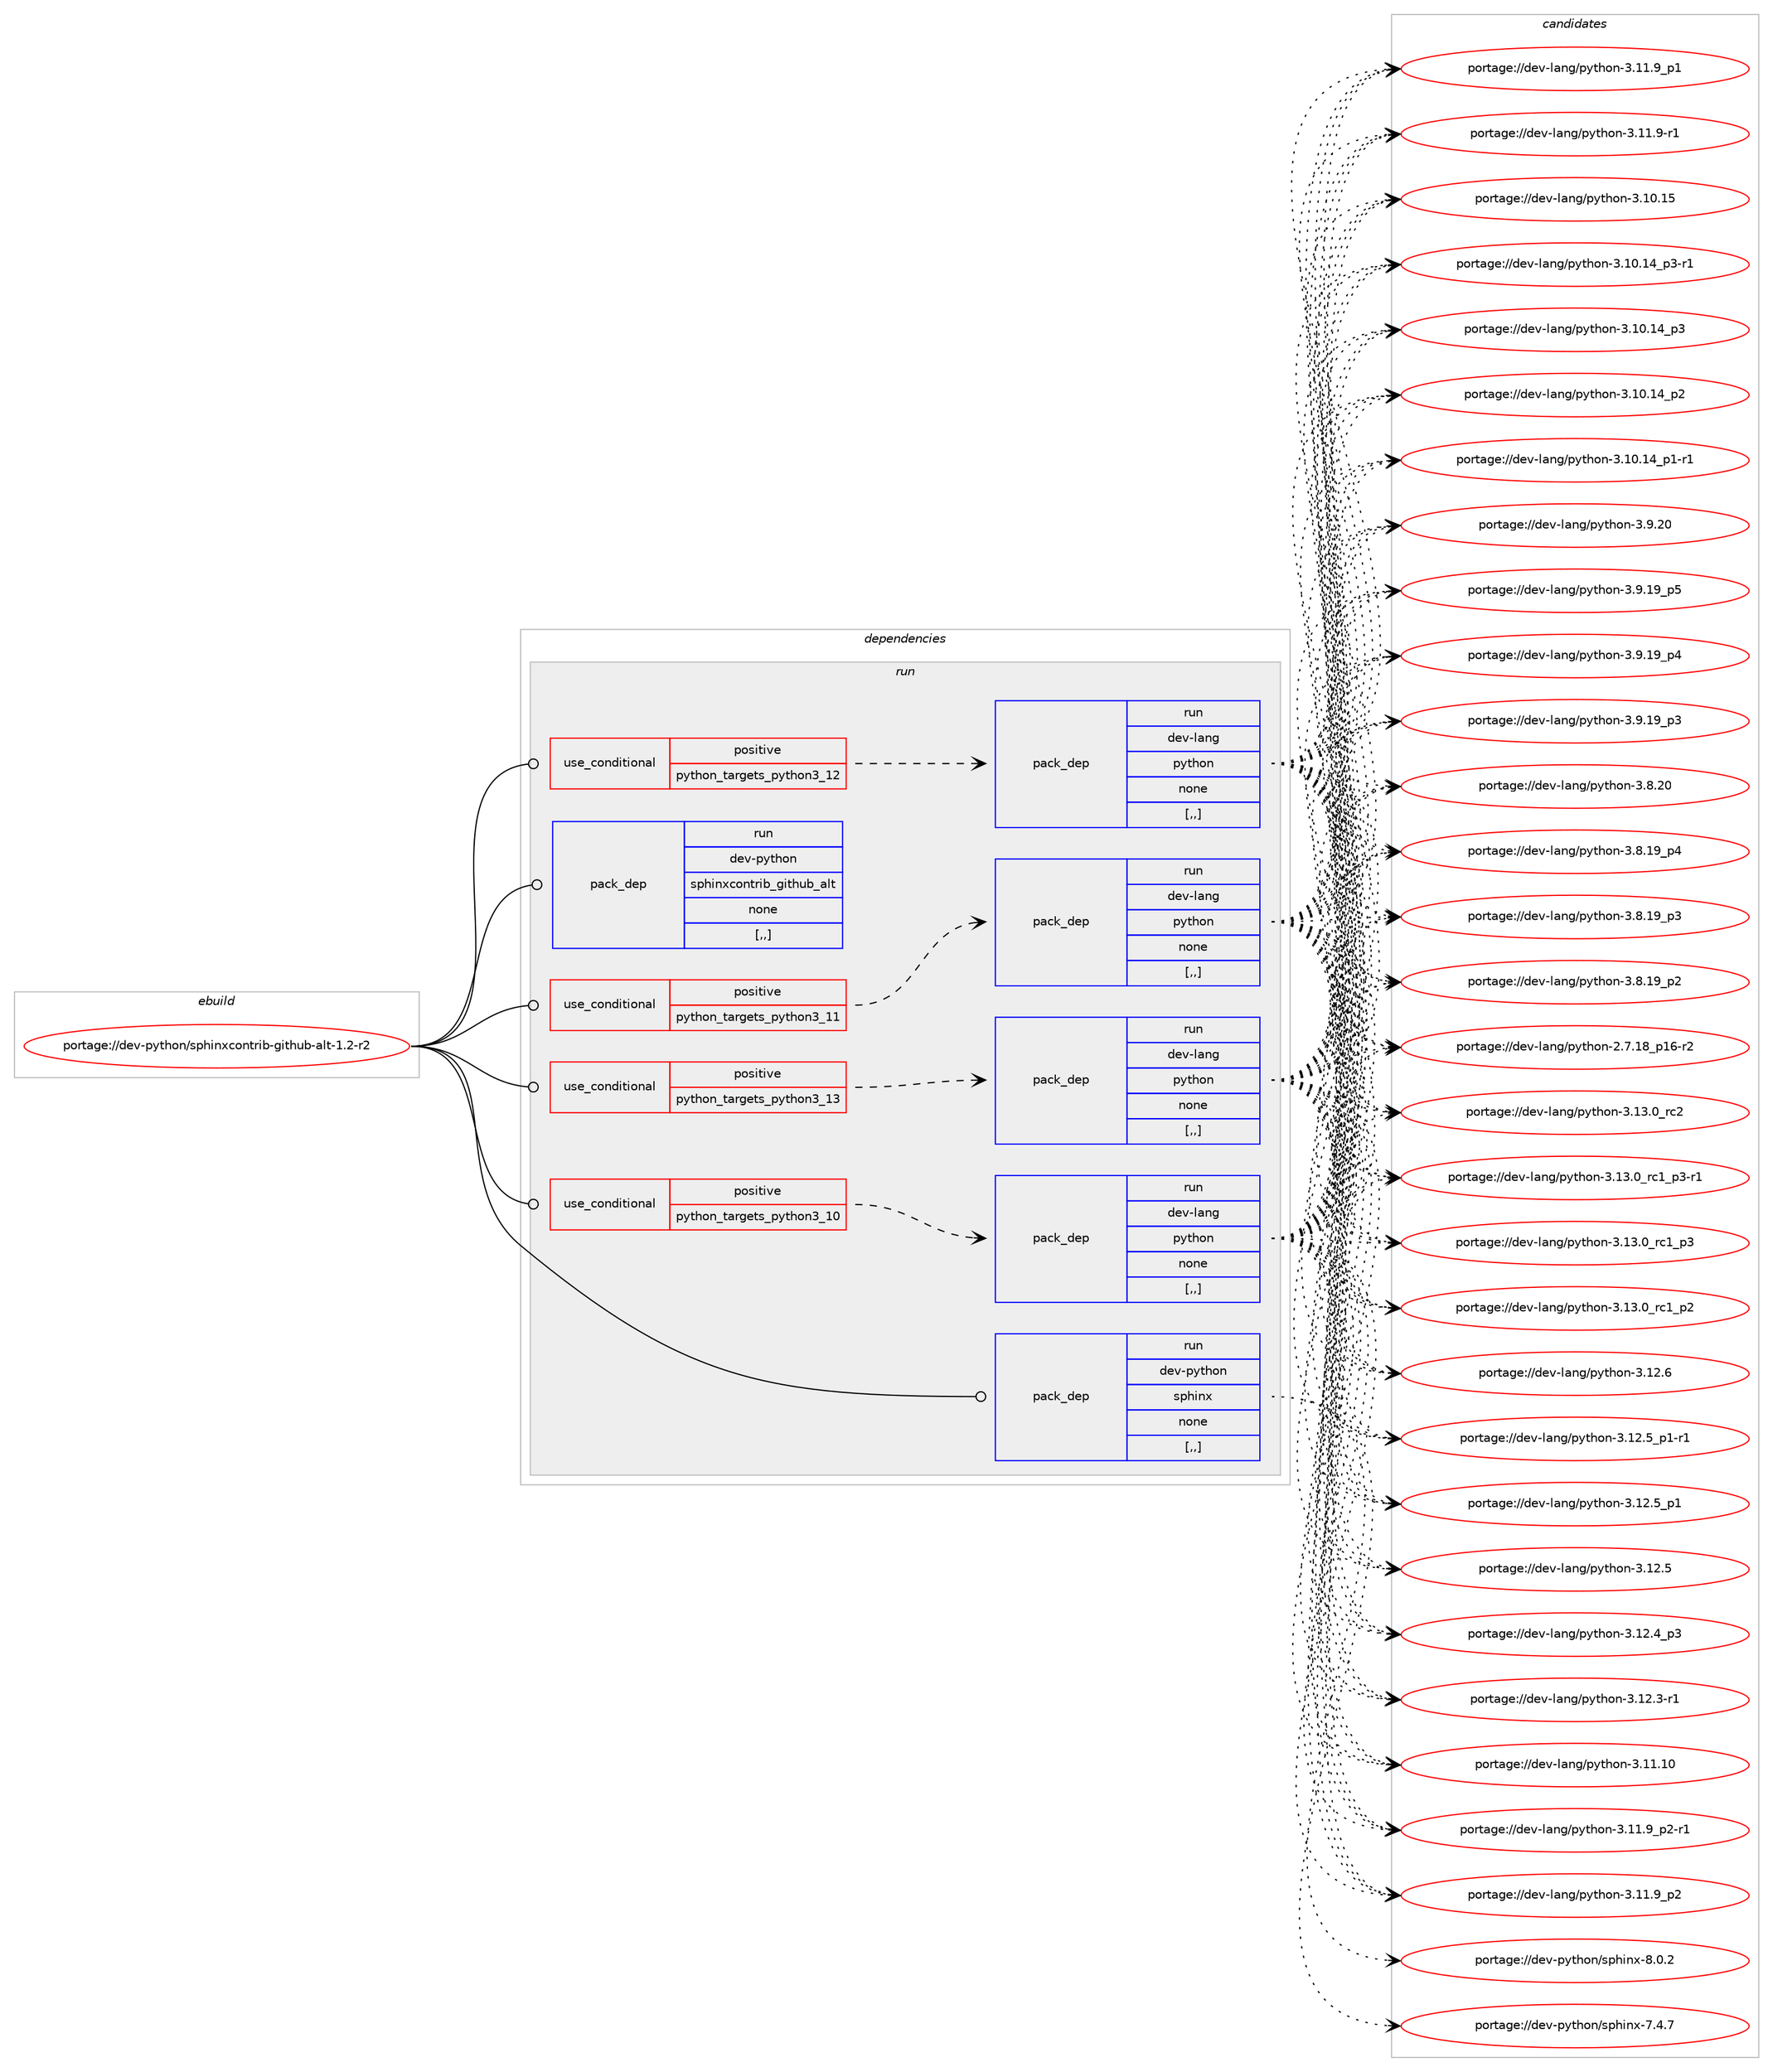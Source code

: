 digraph prolog {

# *************
# Graph options
# *************

newrank=true;
concentrate=true;
compound=true;
graph [rankdir=LR,fontname=Helvetica,fontsize=10,ranksep=1.5];#, ranksep=2.5, nodesep=0.2];
edge  [arrowhead=vee];
node  [fontname=Helvetica,fontsize=10];

# **********
# The ebuild
# **********

subgraph cluster_leftcol {
color=gray;
label=<<i>ebuild</i>>;
id [label="portage://dev-python/sphinxcontrib-github-alt-1.2-r2", color=red, width=4, href="../dev-python/sphinxcontrib-github-alt-1.2-r2.svg"];
}

# ****************
# The dependencies
# ****************

subgraph cluster_midcol {
color=gray;
label=<<i>dependencies</i>>;
subgraph cluster_compile {
fillcolor="#eeeeee";
style=filled;
label=<<i>compile</i>>;
}
subgraph cluster_compileandrun {
fillcolor="#eeeeee";
style=filled;
label=<<i>compile and run</i>>;
}
subgraph cluster_run {
fillcolor="#eeeeee";
style=filled;
label=<<i>run</i>>;
subgraph cond170552 {
dependency659449 [label=<<TABLE BORDER="0" CELLBORDER="1" CELLSPACING="0" CELLPADDING="4"><TR><TD ROWSPAN="3" CELLPADDING="10">use_conditional</TD></TR><TR><TD>positive</TD></TR><TR><TD>python_targets_python3_10</TD></TR></TABLE>>, shape=none, color=red];
subgraph pack484035 {
dependency659450 [label=<<TABLE BORDER="0" CELLBORDER="1" CELLSPACING="0" CELLPADDING="4" WIDTH="220"><TR><TD ROWSPAN="6" CELLPADDING="30">pack_dep</TD></TR><TR><TD WIDTH="110">run</TD></TR><TR><TD>dev-lang</TD></TR><TR><TD>python</TD></TR><TR><TD>none</TD></TR><TR><TD>[,,]</TD></TR></TABLE>>, shape=none, color=blue];
}
dependency659449:e -> dependency659450:w [weight=20,style="dashed",arrowhead="vee"];
}
id:e -> dependency659449:w [weight=20,style="solid",arrowhead="odot"];
subgraph cond170553 {
dependency659451 [label=<<TABLE BORDER="0" CELLBORDER="1" CELLSPACING="0" CELLPADDING="4"><TR><TD ROWSPAN="3" CELLPADDING="10">use_conditional</TD></TR><TR><TD>positive</TD></TR><TR><TD>python_targets_python3_11</TD></TR></TABLE>>, shape=none, color=red];
subgraph pack484036 {
dependency659452 [label=<<TABLE BORDER="0" CELLBORDER="1" CELLSPACING="0" CELLPADDING="4" WIDTH="220"><TR><TD ROWSPAN="6" CELLPADDING="30">pack_dep</TD></TR><TR><TD WIDTH="110">run</TD></TR><TR><TD>dev-lang</TD></TR><TR><TD>python</TD></TR><TR><TD>none</TD></TR><TR><TD>[,,]</TD></TR></TABLE>>, shape=none, color=blue];
}
dependency659451:e -> dependency659452:w [weight=20,style="dashed",arrowhead="vee"];
}
id:e -> dependency659451:w [weight=20,style="solid",arrowhead="odot"];
subgraph cond170554 {
dependency659453 [label=<<TABLE BORDER="0" CELLBORDER="1" CELLSPACING="0" CELLPADDING="4"><TR><TD ROWSPAN="3" CELLPADDING="10">use_conditional</TD></TR><TR><TD>positive</TD></TR><TR><TD>python_targets_python3_12</TD></TR></TABLE>>, shape=none, color=red];
subgraph pack484037 {
dependency659454 [label=<<TABLE BORDER="0" CELLBORDER="1" CELLSPACING="0" CELLPADDING="4" WIDTH="220"><TR><TD ROWSPAN="6" CELLPADDING="30">pack_dep</TD></TR><TR><TD WIDTH="110">run</TD></TR><TR><TD>dev-lang</TD></TR><TR><TD>python</TD></TR><TR><TD>none</TD></TR><TR><TD>[,,]</TD></TR></TABLE>>, shape=none, color=blue];
}
dependency659453:e -> dependency659454:w [weight=20,style="dashed",arrowhead="vee"];
}
id:e -> dependency659453:w [weight=20,style="solid",arrowhead="odot"];
subgraph cond170555 {
dependency659455 [label=<<TABLE BORDER="0" CELLBORDER="1" CELLSPACING="0" CELLPADDING="4"><TR><TD ROWSPAN="3" CELLPADDING="10">use_conditional</TD></TR><TR><TD>positive</TD></TR><TR><TD>python_targets_python3_13</TD></TR></TABLE>>, shape=none, color=red];
subgraph pack484038 {
dependency659456 [label=<<TABLE BORDER="0" CELLBORDER="1" CELLSPACING="0" CELLPADDING="4" WIDTH="220"><TR><TD ROWSPAN="6" CELLPADDING="30">pack_dep</TD></TR><TR><TD WIDTH="110">run</TD></TR><TR><TD>dev-lang</TD></TR><TR><TD>python</TD></TR><TR><TD>none</TD></TR><TR><TD>[,,]</TD></TR></TABLE>>, shape=none, color=blue];
}
dependency659455:e -> dependency659456:w [weight=20,style="dashed",arrowhead="vee"];
}
id:e -> dependency659455:w [weight=20,style="solid",arrowhead="odot"];
subgraph pack484039 {
dependency659457 [label=<<TABLE BORDER="0" CELLBORDER="1" CELLSPACING="0" CELLPADDING="4" WIDTH="220"><TR><TD ROWSPAN="6" CELLPADDING="30">pack_dep</TD></TR><TR><TD WIDTH="110">run</TD></TR><TR><TD>dev-python</TD></TR><TR><TD>sphinx</TD></TR><TR><TD>none</TD></TR><TR><TD>[,,]</TD></TR></TABLE>>, shape=none, color=blue];
}
id:e -> dependency659457:w [weight=20,style="solid",arrowhead="odot"];
subgraph pack484040 {
dependency659458 [label=<<TABLE BORDER="0" CELLBORDER="1" CELLSPACING="0" CELLPADDING="4" WIDTH="220"><TR><TD ROWSPAN="6" CELLPADDING="30">pack_dep</TD></TR><TR><TD WIDTH="110">run</TD></TR><TR><TD>dev-python</TD></TR><TR><TD>sphinxcontrib_github_alt</TD></TR><TR><TD>none</TD></TR><TR><TD>[,,]</TD></TR></TABLE>>, shape=none, color=blue];
}
id:e -> dependency659458:w [weight=20,style="solid",arrowhead="odot"];
}
}

# **************
# The candidates
# **************

subgraph cluster_choices {
rank=same;
color=gray;
label=<<i>candidates</i>>;

subgraph choice484035 {
color=black;
nodesep=1;
choice10010111845108971101034711212111610411111045514649514648951149950 [label="portage://dev-lang/python-3.13.0_rc2", color=red, width=4,href="../dev-lang/python-3.13.0_rc2.svg"];
choice1001011184510897110103471121211161041111104551464951464895114994995112514511449 [label="portage://dev-lang/python-3.13.0_rc1_p3-r1", color=red, width=4,href="../dev-lang/python-3.13.0_rc1_p3-r1.svg"];
choice100101118451089711010347112121116104111110455146495146489511499499511251 [label="portage://dev-lang/python-3.13.0_rc1_p3", color=red, width=4,href="../dev-lang/python-3.13.0_rc1_p3.svg"];
choice100101118451089711010347112121116104111110455146495146489511499499511250 [label="portage://dev-lang/python-3.13.0_rc1_p2", color=red, width=4,href="../dev-lang/python-3.13.0_rc1_p2.svg"];
choice10010111845108971101034711212111610411111045514649504654 [label="portage://dev-lang/python-3.12.6", color=red, width=4,href="../dev-lang/python-3.12.6.svg"];
choice1001011184510897110103471121211161041111104551464950465395112494511449 [label="portage://dev-lang/python-3.12.5_p1-r1", color=red, width=4,href="../dev-lang/python-3.12.5_p1-r1.svg"];
choice100101118451089711010347112121116104111110455146495046539511249 [label="portage://dev-lang/python-3.12.5_p1", color=red, width=4,href="../dev-lang/python-3.12.5_p1.svg"];
choice10010111845108971101034711212111610411111045514649504653 [label="portage://dev-lang/python-3.12.5", color=red, width=4,href="../dev-lang/python-3.12.5.svg"];
choice100101118451089711010347112121116104111110455146495046529511251 [label="portage://dev-lang/python-3.12.4_p3", color=red, width=4,href="../dev-lang/python-3.12.4_p3.svg"];
choice100101118451089711010347112121116104111110455146495046514511449 [label="portage://dev-lang/python-3.12.3-r1", color=red, width=4,href="../dev-lang/python-3.12.3-r1.svg"];
choice1001011184510897110103471121211161041111104551464949464948 [label="portage://dev-lang/python-3.11.10", color=red, width=4,href="../dev-lang/python-3.11.10.svg"];
choice1001011184510897110103471121211161041111104551464949465795112504511449 [label="portage://dev-lang/python-3.11.9_p2-r1", color=red, width=4,href="../dev-lang/python-3.11.9_p2-r1.svg"];
choice100101118451089711010347112121116104111110455146494946579511250 [label="portage://dev-lang/python-3.11.9_p2", color=red, width=4,href="../dev-lang/python-3.11.9_p2.svg"];
choice100101118451089711010347112121116104111110455146494946579511249 [label="portage://dev-lang/python-3.11.9_p1", color=red, width=4,href="../dev-lang/python-3.11.9_p1.svg"];
choice100101118451089711010347112121116104111110455146494946574511449 [label="portage://dev-lang/python-3.11.9-r1", color=red, width=4,href="../dev-lang/python-3.11.9-r1.svg"];
choice1001011184510897110103471121211161041111104551464948464953 [label="portage://dev-lang/python-3.10.15", color=red, width=4,href="../dev-lang/python-3.10.15.svg"];
choice100101118451089711010347112121116104111110455146494846495295112514511449 [label="portage://dev-lang/python-3.10.14_p3-r1", color=red, width=4,href="../dev-lang/python-3.10.14_p3-r1.svg"];
choice10010111845108971101034711212111610411111045514649484649529511251 [label="portage://dev-lang/python-3.10.14_p3", color=red, width=4,href="../dev-lang/python-3.10.14_p3.svg"];
choice10010111845108971101034711212111610411111045514649484649529511250 [label="portage://dev-lang/python-3.10.14_p2", color=red, width=4,href="../dev-lang/python-3.10.14_p2.svg"];
choice100101118451089711010347112121116104111110455146494846495295112494511449 [label="portage://dev-lang/python-3.10.14_p1-r1", color=red, width=4,href="../dev-lang/python-3.10.14_p1-r1.svg"];
choice10010111845108971101034711212111610411111045514657465048 [label="portage://dev-lang/python-3.9.20", color=red, width=4,href="../dev-lang/python-3.9.20.svg"];
choice100101118451089711010347112121116104111110455146574649579511253 [label="portage://dev-lang/python-3.9.19_p5", color=red, width=4,href="../dev-lang/python-3.9.19_p5.svg"];
choice100101118451089711010347112121116104111110455146574649579511252 [label="portage://dev-lang/python-3.9.19_p4", color=red, width=4,href="../dev-lang/python-3.9.19_p4.svg"];
choice100101118451089711010347112121116104111110455146574649579511251 [label="portage://dev-lang/python-3.9.19_p3", color=red, width=4,href="../dev-lang/python-3.9.19_p3.svg"];
choice10010111845108971101034711212111610411111045514656465048 [label="portage://dev-lang/python-3.8.20", color=red, width=4,href="../dev-lang/python-3.8.20.svg"];
choice100101118451089711010347112121116104111110455146564649579511252 [label="portage://dev-lang/python-3.8.19_p4", color=red, width=4,href="../dev-lang/python-3.8.19_p4.svg"];
choice100101118451089711010347112121116104111110455146564649579511251 [label="portage://dev-lang/python-3.8.19_p3", color=red, width=4,href="../dev-lang/python-3.8.19_p3.svg"];
choice100101118451089711010347112121116104111110455146564649579511250 [label="portage://dev-lang/python-3.8.19_p2", color=red, width=4,href="../dev-lang/python-3.8.19_p2.svg"];
choice100101118451089711010347112121116104111110455046554649569511249544511450 [label="portage://dev-lang/python-2.7.18_p16-r2", color=red, width=4,href="../dev-lang/python-2.7.18_p16-r2.svg"];
dependency659450:e -> choice10010111845108971101034711212111610411111045514649514648951149950:w [style=dotted,weight="100"];
dependency659450:e -> choice1001011184510897110103471121211161041111104551464951464895114994995112514511449:w [style=dotted,weight="100"];
dependency659450:e -> choice100101118451089711010347112121116104111110455146495146489511499499511251:w [style=dotted,weight="100"];
dependency659450:e -> choice100101118451089711010347112121116104111110455146495146489511499499511250:w [style=dotted,weight="100"];
dependency659450:e -> choice10010111845108971101034711212111610411111045514649504654:w [style=dotted,weight="100"];
dependency659450:e -> choice1001011184510897110103471121211161041111104551464950465395112494511449:w [style=dotted,weight="100"];
dependency659450:e -> choice100101118451089711010347112121116104111110455146495046539511249:w [style=dotted,weight="100"];
dependency659450:e -> choice10010111845108971101034711212111610411111045514649504653:w [style=dotted,weight="100"];
dependency659450:e -> choice100101118451089711010347112121116104111110455146495046529511251:w [style=dotted,weight="100"];
dependency659450:e -> choice100101118451089711010347112121116104111110455146495046514511449:w [style=dotted,weight="100"];
dependency659450:e -> choice1001011184510897110103471121211161041111104551464949464948:w [style=dotted,weight="100"];
dependency659450:e -> choice1001011184510897110103471121211161041111104551464949465795112504511449:w [style=dotted,weight="100"];
dependency659450:e -> choice100101118451089711010347112121116104111110455146494946579511250:w [style=dotted,weight="100"];
dependency659450:e -> choice100101118451089711010347112121116104111110455146494946579511249:w [style=dotted,weight="100"];
dependency659450:e -> choice100101118451089711010347112121116104111110455146494946574511449:w [style=dotted,weight="100"];
dependency659450:e -> choice1001011184510897110103471121211161041111104551464948464953:w [style=dotted,weight="100"];
dependency659450:e -> choice100101118451089711010347112121116104111110455146494846495295112514511449:w [style=dotted,weight="100"];
dependency659450:e -> choice10010111845108971101034711212111610411111045514649484649529511251:w [style=dotted,weight="100"];
dependency659450:e -> choice10010111845108971101034711212111610411111045514649484649529511250:w [style=dotted,weight="100"];
dependency659450:e -> choice100101118451089711010347112121116104111110455146494846495295112494511449:w [style=dotted,weight="100"];
dependency659450:e -> choice10010111845108971101034711212111610411111045514657465048:w [style=dotted,weight="100"];
dependency659450:e -> choice100101118451089711010347112121116104111110455146574649579511253:w [style=dotted,weight="100"];
dependency659450:e -> choice100101118451089711010347112121116104111110455146574649579511252:w [style=dotted,weight="100"];
dependency659450:e -> choice100101118451089711010347112121116104111110455146574649579511251:w [style=dotted,weight="100"];
dependency659450:e -> choice10010111845108971101034711212111610411111045514656465048:w [style=dotted,weight="100"];
dependency659450:e -> choice100101118451089711010347112121116104111110455146564649579511252:w [style=dotted,weight="100"];
dependency659450:e -> choice100101118451089711010347112121116104111110455146564649579511251:w [style=dotted,weight="100"];
dependency659450:e -> choice100101118451089711010347112121116104111110455146564649579511250:w [style=dotted,weight="100"];
dependency659450:e -> choice100101118451089711010347112121116104111110455046554649569511249544511450:w [style=dotted,weight="100"];
}
subgraph choice484036 {
color=black;
nodesep=1;
choice10010111845108971101034711212111610411111045514649514648951149950 [label="portage://dev-lang/python-3.13.0_rc2", color=red, width=4,href="../dev-lang/python-3.13.0_rc2.svg"];
choice1001011184510897110103471121211161041111104551464951464895114994995112514511449 [label="portage://dev-lang/python-3.13.0_rc1_p3-r1", color=red, width=4,href="../dev-lang/python-3.13.0_rc1_p3-r1.svg"];
choice100101118451089711010347112121116104111110455146495146489511499499511251 [label="portage://dev-lang/python-3.13.0_rc1_p3", color=red, width=4,href="../dev-lang/python-3.13.0_rc1_p3.svg"];
choice100101118451089711010347112121116104111110455146495146489511499499511250 [label="portage://dev-lang/python-3.13.0_rc1_p2", color=red, width=4,href="../dev-lang/python-3.13.0_rc1_p2.svg"];
choice10010111845108971101034711212111610411111045514649504654 [label="portage://dev-lang/python-3.12.6", color=red, width=4,href="../dev-lang/python-3.12.6.svg"];
choice1001011184510897110103471121211161041111104551464950465395112494511449 [label="portage://dev-lang/python-3.12.5_p1-r1", color=red, width=4,href="../dev-lang/python-3.12.5_p1-r1.svg"];
choice100101118451089711010347112121116104111110455146495046539511249 [label="portage://dev-lang/python-3.12.5_p1", color=red, width=4,href="../dev-lang/python-3.12.5_p1.svg"];
choice10010111845108971101034711212111610411111045514649504653 [label="portage://dev-lang/python-3.12.5", color=red, width=4,href="../dev-lang/python-3.12.5.svg"];
choice100101118451089711010347112121116104111110455146495046529511251 [label="portage://dev-lang/python-3.12.4_p3", color=red, width=4,href="../dev-lang/python-3.12.4_p3.svg"];
choice100101118451089711010347112121116104111110455146495046514511449 [label="portage://dev-lang/python-3.12.3-r1", color=red, width=4,href="../dev-lang/python-3.12.3-r1.svg"];
choice1001011184510897110103471121211161041111104551464949464948 [label="portage://dev-lang/python-3.11.10", color=red, width=4,href="../dev-lang/python-3.11.10.svg"];
choice1001011184510897110103471121211161041111104551464949465795112504511449 [label="portage://dev-lang/python-3.11.9_p2-r1", color=red, width=4,href="../dev-lang/python-3.11.9_p2-r1.svg"];
choice100101118451089711010347112121116104111110455146494946579511250 [label="portage://dev-lang/python-3.11.9_p2", color=red, width=4,href="../dev-lang/python-3.11.9_p2.svg"];
choice100101118451089711010347112121116104111110455146494946579511249 [label="portage://dev-lang/python-3.11.9_p1", color=red, width=4,href="../dev-lang/python-3.11.9_p1.svg"];
choice100101118451089711010347112121116104111110455146494946574511449 [label="portage://dev-lang/python-3.11.9-r1", color=red, width=4,href="../dev-lang/python-3.11.9-r1.svg"];
choice1001011184510897110103471121211161041111104551464948464953 [label="portage://dev-lang/python-3.10.15", color=red, width=4,href="../dev-lang/python-3.10.15.svg"];
choice100101118451089711010347112121116104111110455146494846495295112514511449 [label="portage://dev-lang/python-3.10.14_p3-r1", color=red, width=4,href="../dev-lang/python-3.10.14_p3-r1.svg"];
choice10010111845108971101034711212111610411111045514649484649529511251 [label="portage://dev-lang/python-3.10.14_p3", color=red, width=4,href="../dev-lang/python-3.10.14_p3.svg"];
choice10010111845108971101034711212111610411111045514649484649529511250 [label="portage://dev-lang/python-3.10.14_p2", color=red, width=4,href="../dev-lang/python-3.10.14_p2.svg"];
choice100101118451089711010347112121116104111110455146494846495295112494511449 [label="portage://dev-lang/python-3.10.14_p1-r1", color=red, width=4,href="../dev-lang/python-3.10.14_p1-r1.svg"];
choice10010111845108971101034711212111610411111045514657465048 [label="portage://dev-lang/python-3.9.20", color=red, width=4,href="../dev-lang/python-3.9.20.svg"];
choice100101118451089711010347112121116104111110455146574649579511253 [label="portage://dev-lang/python-3.9.19_p5", color=red, width=4,href="../dev-lang/python-3.9.19_p5.svg"];
choice100101118451089711010347112121116104111110455146574649579511252 [label="portage://dev-lang/python-3.9.19_p4", color=red, width=4,href="../dev-lang/python-3.9.19_p4.svg"];
choice100101118451089711010347112121116104111110455146574649579511251 [label="portage://dev-lang/python-3.9.19_p3", color=red, width=4,href="../dev-lang/python-3.9.19_p3.svg"];
choice10010111845108971101034711212111610411111045514656465048 [label="portage://dev-lang/python-3.8.20", color=red, width=4,href="../dev-lang/python-3.8.20.svg"];
choice100101118451089711010347112121116104111110455146564649579511252 [label="portage://dev-lang/python-3.8.19_p4", color=red, width=4,href="../dev-lang/python-3.8.19_p4.svg"];
choice100101118451089711010347112121116104111110455146564649579511251 [label="portage://dev-lang/python-3.8.19_p3", color=red, width=4,href="../dev-lang/python-3.8.19_p3.svg"];
choice100101118451089711010347112121116104111110455146564649579511250 [label="portage://dev-lang/python-3.8.19_p2", color=red, width=4,href="../dev-lang/python-3.8.19_p2.svg"];
choice100101118451089711010347112121116104111110455046554649569511249544511450 [label="portage://dev-lang/python-2.7.18_p16-r2", color=red, width=4,href="../dev-lang/python-2.7.18_p16-r2.svg"];
dependency659452:e -> choice10010111845108971101034711212111610411111045514649514648951149950:w [style=dotted,weight="100"];
dependency659452:e -> choice1001011184510897110103471121211161041111104551464951464895114994995112514511449:w [style=dotted,weight="100"];
dependency659452:e -> choice100101118451089711010347112121116104111110455146495146489511499499511251:w [style=dotted,weight="100"];
dependency659452:e -> choice100101118451089711010347112121116104111110455146495146489511499499511250:w [style=dotted,weight="100"];
dependency659452:e -> choice10010111845108971101034711212111610411111045514649504654:w [style=dotted,weight="100"];
dependency659452:e -> choice1001011184510897110103471121211161041111104551464950465395112494511449:w [style=dotted,weight="100"];
dependency659452:e -> choice100101118451089711010347112121116104111110455146495046539511249:w [style=dotted,weight="100"];
dependency659452:e -> choice10010111845108971101034711212111610411111045514649504653:w [style=dotted,weight="100"];
dependency659452:e -> choice100101118451089711010347112121116104111110455146495046529511251:w [style=dotted,weight="100"];
dependency659452:e -> choice100101118451089711010347112121116104111110455146495046514511449:w [style=dotted,weight="100"];
dependency659452:e -> choice1001011184510897110103471121211161041111104551464949464948:w [style=dotted,weight="100"];
dependency659452:e -> choice1001011184510897110103471121211161041111104551464949465795112504511449:w [style=dotted,weight="100"];
dependency659452:e -> choice100101118451089711010347112121116104111110455146494946579511250:w [style=dotted,weight="100"];
dependency659452:e -> choice100101118451089711010347112121116104111110455146494946579511249:w [style=dotted,weight="100"];
dependency659452:e -> choice100101118451089711010347112121116104111110455146494946574511449:w [style=dotted,weight="100"];
dependency659452:e -> choice1001011184510897110103471121211161041111104551464948464953:w [style=dotted,weight="100"];
dependency659452:e -> choice100101118451089711010347112121116104111110455146494846495295112514511449:w [style=dotted,weight="100"];
dependency659452:e -> choice10010111845108971101034711212111610411111045514649484649529511251:w [style=dotted,weight="100"];
dependency659452:e -> choice10010111845108971101034711212111610411111045514649484649529511250:w [style=dotted,weight="100"];
dependency659452:e -> choice100101118451089711010347112121116104111110455146494846495295112494511449:w [style=dotted,weight="100"];
dependency659452:e -> choice10010111845108971101034711212111610411111045514657465048:w [style=dotted,weight="100"];
dependency659452:e -> choice100101118451089711010347112121116104111110455146574649579511253:w [style=dotted,weight="100"];
dependency659452:e -> choice100101118451089711010347112121116104111110455146574649579511252:w [style=dotted,weight="100"];
dependency659452:e -> choice100101118451089711010347112121116104111110455146574649579511251:w [style=dotted,weight="100"];
dependency659452:e -> choice10010111845108971101034711212111610411111045514656465048:w [style=dotted,weight="100"];
dependency659452:e -> choice100101118451089711010347112121116104111110455146564649579511252:w [style=dotted,weight="100"];
dependency659452:e -> choice100101118451089711010347112121116104111110455146564649579511251:w [style=dotted,weight="100"];
dependency659452:e -> choice100101118451089711010347112121116104111110455146564649579511250:w [style=dotted,weight="100"];
dependency659452:e -> choice100101118451089711010347112121116104111110455046554649569511249544511450:w [style=dotted,weight="100"];
}
subgraph choice484037 {
color=black;
nodesep=1;
choice10010111845108971101034711212111610411111045514649514648951149950 [label="portage://dev-lang/python-3.13.0_rc2", color=red, width=4,href="../dev-lang/python-3.13.0_rc2.svg"];
choice1001011184510897110103471121211161041111104551464951464895114994995112514511449 [label="portage://dev-lang/python-3.13.0_rc1_p3-r1", color=red, width=4,href="../dev-lang/python-3.13.0_rc1_p3-r1.svg"];
choice100101118451089711010347112121116104111110455146495146489511499499511251 [label="portage://dev-lang/python-3.13.0_rc1_p3", color=red, width=4,href="../dev-lang/python-3.13.0_rc1_p3.svg"];
choice100101118451089711010347112121116104111110455146495146489511499499511250 [label="portage://dev-lang/python-3.13.0_rc1_p2", color=red, width=4,href="../dev-lang/python-3.13.0_rc1_p2.svg"];
choice10010111845108971101034711212111610411111045514649504654 [label="portage://dev-lang/python-3.12.6", color=red, width=4,href="../dev-lang/python-3.12.6.svg"];
choice1001011184510897110103471121211161041111104551464950465395112494511449 [label="portage://dev-lang/python-3.12.5_p1-r1", color=red, width=4,href="../dev-lang/python-3.12.5_p1-r1.svg"];
choice100101118451089711010347112121116104111110455146495046539511249 [label="portage://dev-lang/python-3.12.5_p1", color=red, width=4,href="../dev-lang/python-3.12.5_p1.svg"];
choice10010111845108971101034711212111610411111045514649504653 [label="portage://dev-lang/python-3.12.5", color=red, width=4,href="../dev-lang/python-3.12.5.svg"];
choice100101118451089711010347112121116104111110455146495046529511251 [label="portage://dev-lang/python-3.12.4_p3", color=red, width=4,href="../dev-lang/python-3.12.4_p3.svg"];
choice100101118451089711010347112121116104111110455146495046514511449 [label="portage://dev-lang/python-3.12.3-r1", color=red, width=4,href="../dev-lang/python-3.12.3-r1.svg"];
choice1001011184510897110103471121211161041111104551464949464948 [label="portage://dev-lang/python-3.11.10", color=red, width=4,href="../dev-lang/python-3.11.10.svg"];
choice1001011184510897110103471121211161041111104551464949465795112504511449 [label="portage://dev-lang/python-3.11.9_p2-r1", color=red, width=4,href="../dev-lang/python-3.11.9_p2-r1.svg"];
choice100101118451089711010347112121116104111110455146494946579511250 [label="portage://dev-lang/python-3.11.9_p2", color=red, width=4,href="../dev-lang/python-3.11.9_p2.svg"];
choice100101118451089711010347112121116104111110455146494946579511249 [label="portage://dev-lang/python-3.11.9_p1", color=red, width=4,href="../dev-lang/python-3.11.9_p1.svg"];
choice100101118451089711010347112121116104111110455146494946574511449 [label="portage://dev-lang/python-3.11.9-r1", color=red, width=4,href="../dev-lang/python-3.11.9-r1.svg"];
choice1001011184510897110103471121211161041111104551464948464953 [label="portage://dev-lang/python-3.10.15", color=red, width=4,href="../dev-lang/python-3.10.15.svg"];
choice100101118451089711010347112121116104111110455146494846495295112514511449 [label="portage://dev-lang/python-3.10.14_p3-r1", color=red, width=4,href="../dev-lang/python-3.10.14_p3-r1.svg"];
choice10010111845108971101034711212111610411111045514649484649529511251 [label="portage://dev-lang/python-3.10.14_p3", color=red, width=4,href="../dev-lang/python-3.10.14_p3.svg"];
choice10010111845108971101034711212111610411111045514649484649529511250 [label="portage://dev-lang/python-3.10.14_p2", color=red, width=4,href="../dev-lang/python-3.10.14_p2.svg"];
choice100101118451089711010347112121116104111110455146494846495295112494511449 [label="portage://dev-lang/python-3.10.14_p1-r1", color=red, width=4,href="../dev-lang/python-3.10.14_p1-r1.svg"];
choice10010111845108971101034711212111610411111045514657465048 [label="portage://dev-lang/python-3.9.20", color=red, width=4,href="../dev-lang/python-3.9.20.svg"];
choice100101118451089711010347112121116104111110455146574649579511253 [label="portage://dev-lang/python-3.9.19_p5", color=red, width=4,href="../dev-lang/python-3.9.19_p5.svg"];
choice100101118451089711010347112121116104111110455146574649579511252 [label="portage://dev-lang/python-3.9.19_p4", color=red, width=4,href="../dev-lang/python-3.9.19_p4.svg"];
choice100101118451089711010347112121116104111110455146574649579511251 [label="portage://dev-lang/python-3.9.19_p3", color=red, width=4,href="../dev-lang/python-3.9.19_p3.svg"];
choice10010111845108971101034711212111610411111045514656465048 [label="portage://dev-lang/python-3.8.20", color=red, width=4,href="../dev-lang/python-3.8.20.svg"];
choice100101118451089711010347112121116104111110455146564649579511252 [label="portage://dev-lang/python-3.8.19_p4", color=red, width=4,href="../dev-lang/python-3.8.19_p4.svg"];
choice100101118451089711010347112121116104111110455146564649579511251 [label="portage://dev-lang/python-3.8.19_p3", color=red, width=4,href="../dev-lang/python-3.8.19_p3.svg"];
choice100101118451089711010347112121116104111110455146564649579511250 [label="portage://dev-lang/python-3.8.19_p2", color=red, width=4,href="../dev-lang/python-3.8.19_p2.svg"];
choice100101118451089711010347112121116104111110455046554649569511249544511450 [label="portage://dev-lang/python-2.7.18_p16-r2", color=red, width=4,href="../dev-lang/python-2.7.18_p16-r2.svg"];
dependency659454:e -> choice10010111845108971101034711212111610411111045514649514648951149950:w [style=dotted,weight="100"];
dependency659454:e -> choice1001011184510897110103471121211161041111104551464951464895114994995112514511449:w [style=dotted,weight="100"];
dependency659454:e -> choice100101118451089711010347112121116104111110455146495146489511499499511251:w [style=dotted,weight="100"];
dependency659454:e -> choice100101118451089711010347112121116104111110455146495146489511499499511250:w [style=dotted,weight="100"];
dependency659454:e -> choice10010111845108971101034711212111610411111045514649504654:w [style=dotted,weight="100"];
dependency659454:e -> choice1001011184510897110103471121211161041111104551464950465395112494511449:w [style=dotted,weight="100"];
dependency659454:e -> choice100101118451089711010347112121116104111110455146495046539511249:w [style=dotted,weight="100"];
dependency659454:e -> choice10010111845108971101034711212111610411111045514649504653:w [style=dotted,weight="100"];
dependency659454:e -> choice100101118451089711010347112121116104111110455146495046529511251:w [style=dotted,weight="100"];
dependency659454:e -> choice100101118451089711010347112121116104111110455146495046514511449:w [style=dotted,weight="100"];
dependency659454:e -> choice1001011184510897110103471121211161041111104551464949464948:w [style=dotted,weight="100"];
dependency659454:e -> choice1001011184510897110103471121211161041111104551464949465795112504511449:w [style=dotted,weight="100"];
dependency659454:e -> choice100101118451089711010347112121116104111110455146494946579511250:w [style=dotted,weight="100"];
dependency659454:e -> choice100101118451089711010347112121116104111110455146494946579511249:w [style=dotted,weight="100"];
dependency659454:e -> choice100101118451089711010347112121116104111110455146494946574511449:w [style=dotted,weight="100"];
dependency659454:e -> choice1001011184510897110103471121211161041111104551464948464953:w [style=dotted,weight="100"];
dependency659454:e -> choice100101118451089711010347112121116104111110455146494846495295112514511449:w [style=dotted,weight="100"];
dependency659454:e -> choice10010111845108971101034711212111610411111045514649484649529511251:w [style=dotted,weight="100"];
dependency659454:e -> choice10010111845108971101034711212111610411111045514649484649529511250:w [style=dotted,weight="100"];
dependency659454:e -> choice100101118451089711010347112121116104111110455146494846495295112494511449:w [style=dotted,weight="100"];
dependency659454:e -> choice10010111845108971101034711212111610411111045514657465048:w [style=dotted,weight="100"];
dependency659454:e -> choice100101118451089711010347112121116104111110455146574649579511253:w [style=dotted,weight="100"];
dependency659454:e -> choice100101118451089711010347112121116104111110455146574649579511252:w [style=dotted,weight="100"];
dependency659454:e -> choice100101118451089711010347112121116104111110455146574649579511251:w [style=dotted,weight="100"];
dependency659454:e -> choice10010111845108971101034711212111610411111045514656465048:w [style=dotted,weight="100"];
dependency659454:e -> choice100101118451089711010347112121116104111110455146564649579511252:w [style=dotted,weight="100"];
dependency659454:e -> choice100101118451089711010347112121116104111110455146564649579511251:w [style=dotted,weight="100"];
dependency659454:e -> choice100101118451089711010347112121116104111110455146564649579511250:w [style=dotted,weight="100"];
dependency659454:e -> choice100101118451089711010347112121116104111110455046554649569511249544511450:w [style=dotted,weight="100"];
}
subgraph choice484038 {
color=black;
nodesep=1;
choice10010111845108971101034711212111610411111045514649514648951149950 [label="portage://dev-lang/python-3.13.0_rc2", color=red, width=4,href="../dev-lang/python-3.13.0_rc2.svg"];
choice1001011184510897110103471121211161041111104551464951464895114994995112514511449 [label="portage://dev-lang/python-3.13.0_rc1_p3-r1", color=red, width=4,href="../dev-lang/python-3.13.0_rc1_p3-r1.svg"];
choice100101118451089711010347112121116104111110455146495146489511499499511251 [label="portage://dev-lang/python-3.13.0_rc1_p3", color=red, width=4,href="../dev-lang/python-3.13.0_rc1_p3.svg"];
choice100101118451089711010347112121116104111110455146495146489511499499511250 [label="portage://dev-lang/python-3.13.0_rc1_p2", color=red, width=4,href="../dev-lang/python-3.13.0_rc1_p2.svg"];
choice10010111845108971101034711212111610411111045514649504654 [label="portage://dev-lang/python-3.12.6", color=red, width=4,href="../dev-lang/python-3.12.6.svg"];
choice1001011184510897110103471121211161041111104551464950465395112494511449 [label="portage://dev-lang/python-3.12.5_p1-r1", color=red, width=4,href="../dev-lang/python-3.12.5_p1-r1.svg"];
choice100101118451089711010347112121116104111110455146495046539511249 [label="portage://dev-lang/python-3.12.5_p1", color=red, width=4,href="../dev-lang/python-3.12.5_p1.svg"];
choice10010111845108971101034711212111610411111045514649504653 [label="portage://dev-lang/python-3.12.5", color=red, width=4,href="../dev-lang/python-3.12.5.svg"];
choice100101118451089711010347112121116104111110455146495046529511251 [label="portage://dev-lang/python-3.12.4_p3", color=red, width=4,href="../dev-lang/python-3.12.4_p3.svg"];
choice100101118451089711010347112121116104111110455146495046514511449 [label="portage://dev-lang/python-3.12.3-r1", color=red, width=4,href="../dev-lang/python-3.12.3-r1.svg"];
choice1001011184510897110103471121211161041111104551464949464948 [label="portage://dev-lang/python-3.11.10", color=red, width=4,href="../dev-lang/python-3.11.10.svg"];
choice1001011184510897110103471121211161041111104551464949465795112504511449 [label="portage://dev-lang/python-3.11.9_p2-r1", color=red, width=4,href="../dev-lang/python-3.11.9_p2-r1.svg"];
choice100101118451089711010347112121116104111110455146494946579511250 [label="portage://dev-lang/python-3.11.9_p2", color=red, width=4,href="../dev-lang/python-3.11.9_p2.svg"];
choice100101118451089711010347112121116104111110455146494946579511249 [label="portage://dev-lang/python-3.11.9_p1", color=red, width=4,href="../dev-lang/python-3.11.9_p1.svg"];
choice100101118451089711010347112121116104111110455146494946574511449 [label="portage://dev-lang/python-3.11.9-r1", color=red, width=4,href="../dev-lang/python-3.11.9-r1.svg"];
choice1001011184510897110103471121211161041111104551464948464953 [label="portage://dev-lang/python-3.10.15", color=red, width=4,href="../dev-lang/python-3.10.15.svg"];
choice100101118451089711010347112121116104111110455146494846495295112514511449 [label="portage://dev-lang/python-3.10.14_p3-r1", color=red, width=4,href="../dev-lang/python-3.10.14_p3-r1.svg"];
choice10010111845108971101034711212111610411111045514649484649529511251 [label="portage://dev-lang/python-3.10.14_p3", color=red, width=4,href="../dev-lang/python-3.10.14_p3.svg"];
choice10010111845108971101034711212111610411111045514649484649529511250 [label="portage://dev-lang/python-3.10.14_p2", color=red, width=4,href="../dev-lang/python-3.10.14_p2.svg"];
choice100101118451089711010347112121116104111110455146494846495295112494511449 [label="portage://dev-lang/python-3.10.14_p1-r1", color=red, width=4,href="../dev-lang/python-3.10.14_p1-r1.svg"];
choice10010111845108971101034711212111610411111045514657465048 [label="portage://dev-lang/python-3.9.20", color=red, width=4,href="../dev-lang/python-3.9.20.svg"];
choice100101118451089711010347112121116104111110455146574649579511253 [label="portage://dev-lang/python-3.9.19_p5", color=red, width=4,href="../dev-lang/python-3.9.19_p5.svg"];
choice100101118451089711010347112121116104111110455146574649579511252 [label="portage://dev-lang/python-3.9.19_p4", color=red, width=4,href="../dev-lang/python-3.9.19_p4.svg"];
choice100101118451089711010347112121116104111110455146574649579511251 [label="portage://dev-lang/python-3.9.19_p3", color=red, width=4,href="../dev-lang/python-3.9.19_p3.svg"];
choice10010111845108971101034711212111610411111045514656465048 [label="portage://dev-lang/python-3.8.20", color=red, width=4,href="../dev-lang/python-3.8.20.svg"];
choice100101118451089711010347112121116104111110455146564649579511252 [label="portage://dev-lang/python-3.8.19_p4", color=red, width=4,href="../dev-lang/python-3.8.19_p4.svg"];
choice100101118451089711010347112121116104111110455146564649579511251 [label="portage://dev-lang/python-3.8.19_p3", color=red, width=4,href="../dev-lang/python-3.8.19_p3.svg"];
choice100101118451089711010347112121116104111110455146564649579511250 [label="portage://dev-lang/python-3.8.19_p2", color=red, width=4,href="../dev-lang/python-3.8.19_p2.svg"];
choice100101118451089711010347112121116104111110455046554649569511249544511450 [label="portage://dev-lang/python-2.7.18_p16-r2", color=red, width=4,href="../dev-lang/python-2.7.18_p16-r2.svg"];
dependency659456:e -> choice10010111845108971101034711212111610411111045514649514648951149950:w [style=dotted,weight="100"];
dependency659456:e -> choice1001011184510897110103471121211161041111104551464951464895114994995112514511449:w [style=dotted,weight="100"];
dependency659456:e -> choice100101118451089711010347112121116104111110455146495146489511499499511251:w [style=dotted,weight="100"];
dependency659456:e -> choice100101118451089711010347112121116104111110455146495146489511499499511250:w [style=dotted,weight="100"];
dependency659456:e -> choice10010111845108971101034711212111610411111045514649504654:w [style=dotted,weight="100"];
dependency659456:e -> choice1001011184510897110103471121211161041111104551464950465395112494511449:w [style=dotted,weight="100"];
dependency659456:e -> choice100101118451089711010347112121116104111110455146495046539511249:w [style=dotted,weight="100"];
dependency659456:e -> choice10010111845108971101034711212111610411111045514649504653:w [style=dotted,weight="100"];
dependency659456:e -> choice100101118451089711010347112121116104111110455146495046529511251:w [style=dotted,weight="100"];
dependency659456:e -> choice100101118451089711010347112121116104111110455146495046514511449:w [style=dotted,weight="100"];
dependency659456:e -> choice1001011184510897110103471121211161041111104551464949464948:w [style=dotted,weight="100"];
dependency659456:e -> choice1001011184510897110103471121211161041111104551464949465795112504511449:w [style=dotted,weight="100"];
dependency659456:e -> choice100101118451089711010347112121116104111110455146494946579511250:w [style=dotted,weight="100"];
dependency659456:e -> choice100101118451089711010347112121116104111110455146494946579511249:w [style=dotted,weight="100"];
dependency659456:e -> choice100101118451089711010347112121116104111110455146494946574511449:w [style=dotted,weight="100"];
dependency659456:e -> choice1001011184510897110103471121211161041111104551464948464953:w [style=dotted,weight="100"];
dependency659456:e -> choice100101118451089711010347112121116104111110455146494846495295112514511449:w [style=dotted,weight="100"];
dependency659456:e -> choice10010111845108971101034711212111610411111045514649484649529511251:w [style=dotted,weight="100"];
dependency659456:e -> choice10010111845108971101034711212111610411111045514649484649529511250:w [style=dotted,weight="100"];
dependency659456:e -> choice100101118451089711010347112121116104111110455146494846495295112494511449:w [style=dotted,weight="100"];
dependency659456:e -> choice10010111845108971101034711212111610411111045514657465048:w [style=dotted,weight="100"];
dependency659456:e -> choice100101118451089711010347112121116104111110455146574649579511253:w [style=dotted,weight="100"];
dependency659456:e -> choice100101118451089711010347112121116104111110455146574649579511252:w [style=dotted,weight="100"];
dependency659456:e -> choice100101118451089711010347112121116104111110455146574649579511251:w [style=dotted,weight="100"];
dependency659456:e -> choice10010111845108971101034711212111610411111045514656465048:w [style=dotted,weight="100"];
dependency659456:e -> choice100101118451089711010347112121116104111110455146564649579511252:w [style=dotted,weight="100"];
dependency659456:e -> choice100101118451089711010347112121116104111110455146564649579511251:w [style=dotted,weight="100"];
dependency659456:e -> choice100101118451089711010347112121116104111110455146564649579511250:w [style=dotted,weight="100"];
dependency659456:e -> choice100101118451089711010347112121116104111110455046554649569511249544511450:w [style=dotted,weight="100"];
}
subgraph choice484039 {
color=black;
nodesep=1;
choice1001011184511212111610411111047115112104105110120455646484650 [label="portage://dev-python/sphinx-8.0.2", color=red, width=4,href="../dev-python/sphinx-8.0.2.svg"];
choice1001011184511212111610411111047115112104105110120455546524655 [label="portage://dev-python/sphinx-7.4.7", color=red, width=4,href="../dev-python/sphinx-7.4.7.svg"];
dependency659457:e -> choice1001011184511212111610411111047115112104105110120455646484650:w [style=dotted,weight="100"];
dependency659457:e -> choice1001011184511212111610411111047115112104105110120455546524655:w [style=dotted,weight="100"];
}
subgraph choice484040 {
color=black;
nodesep=1;
}
}

}
